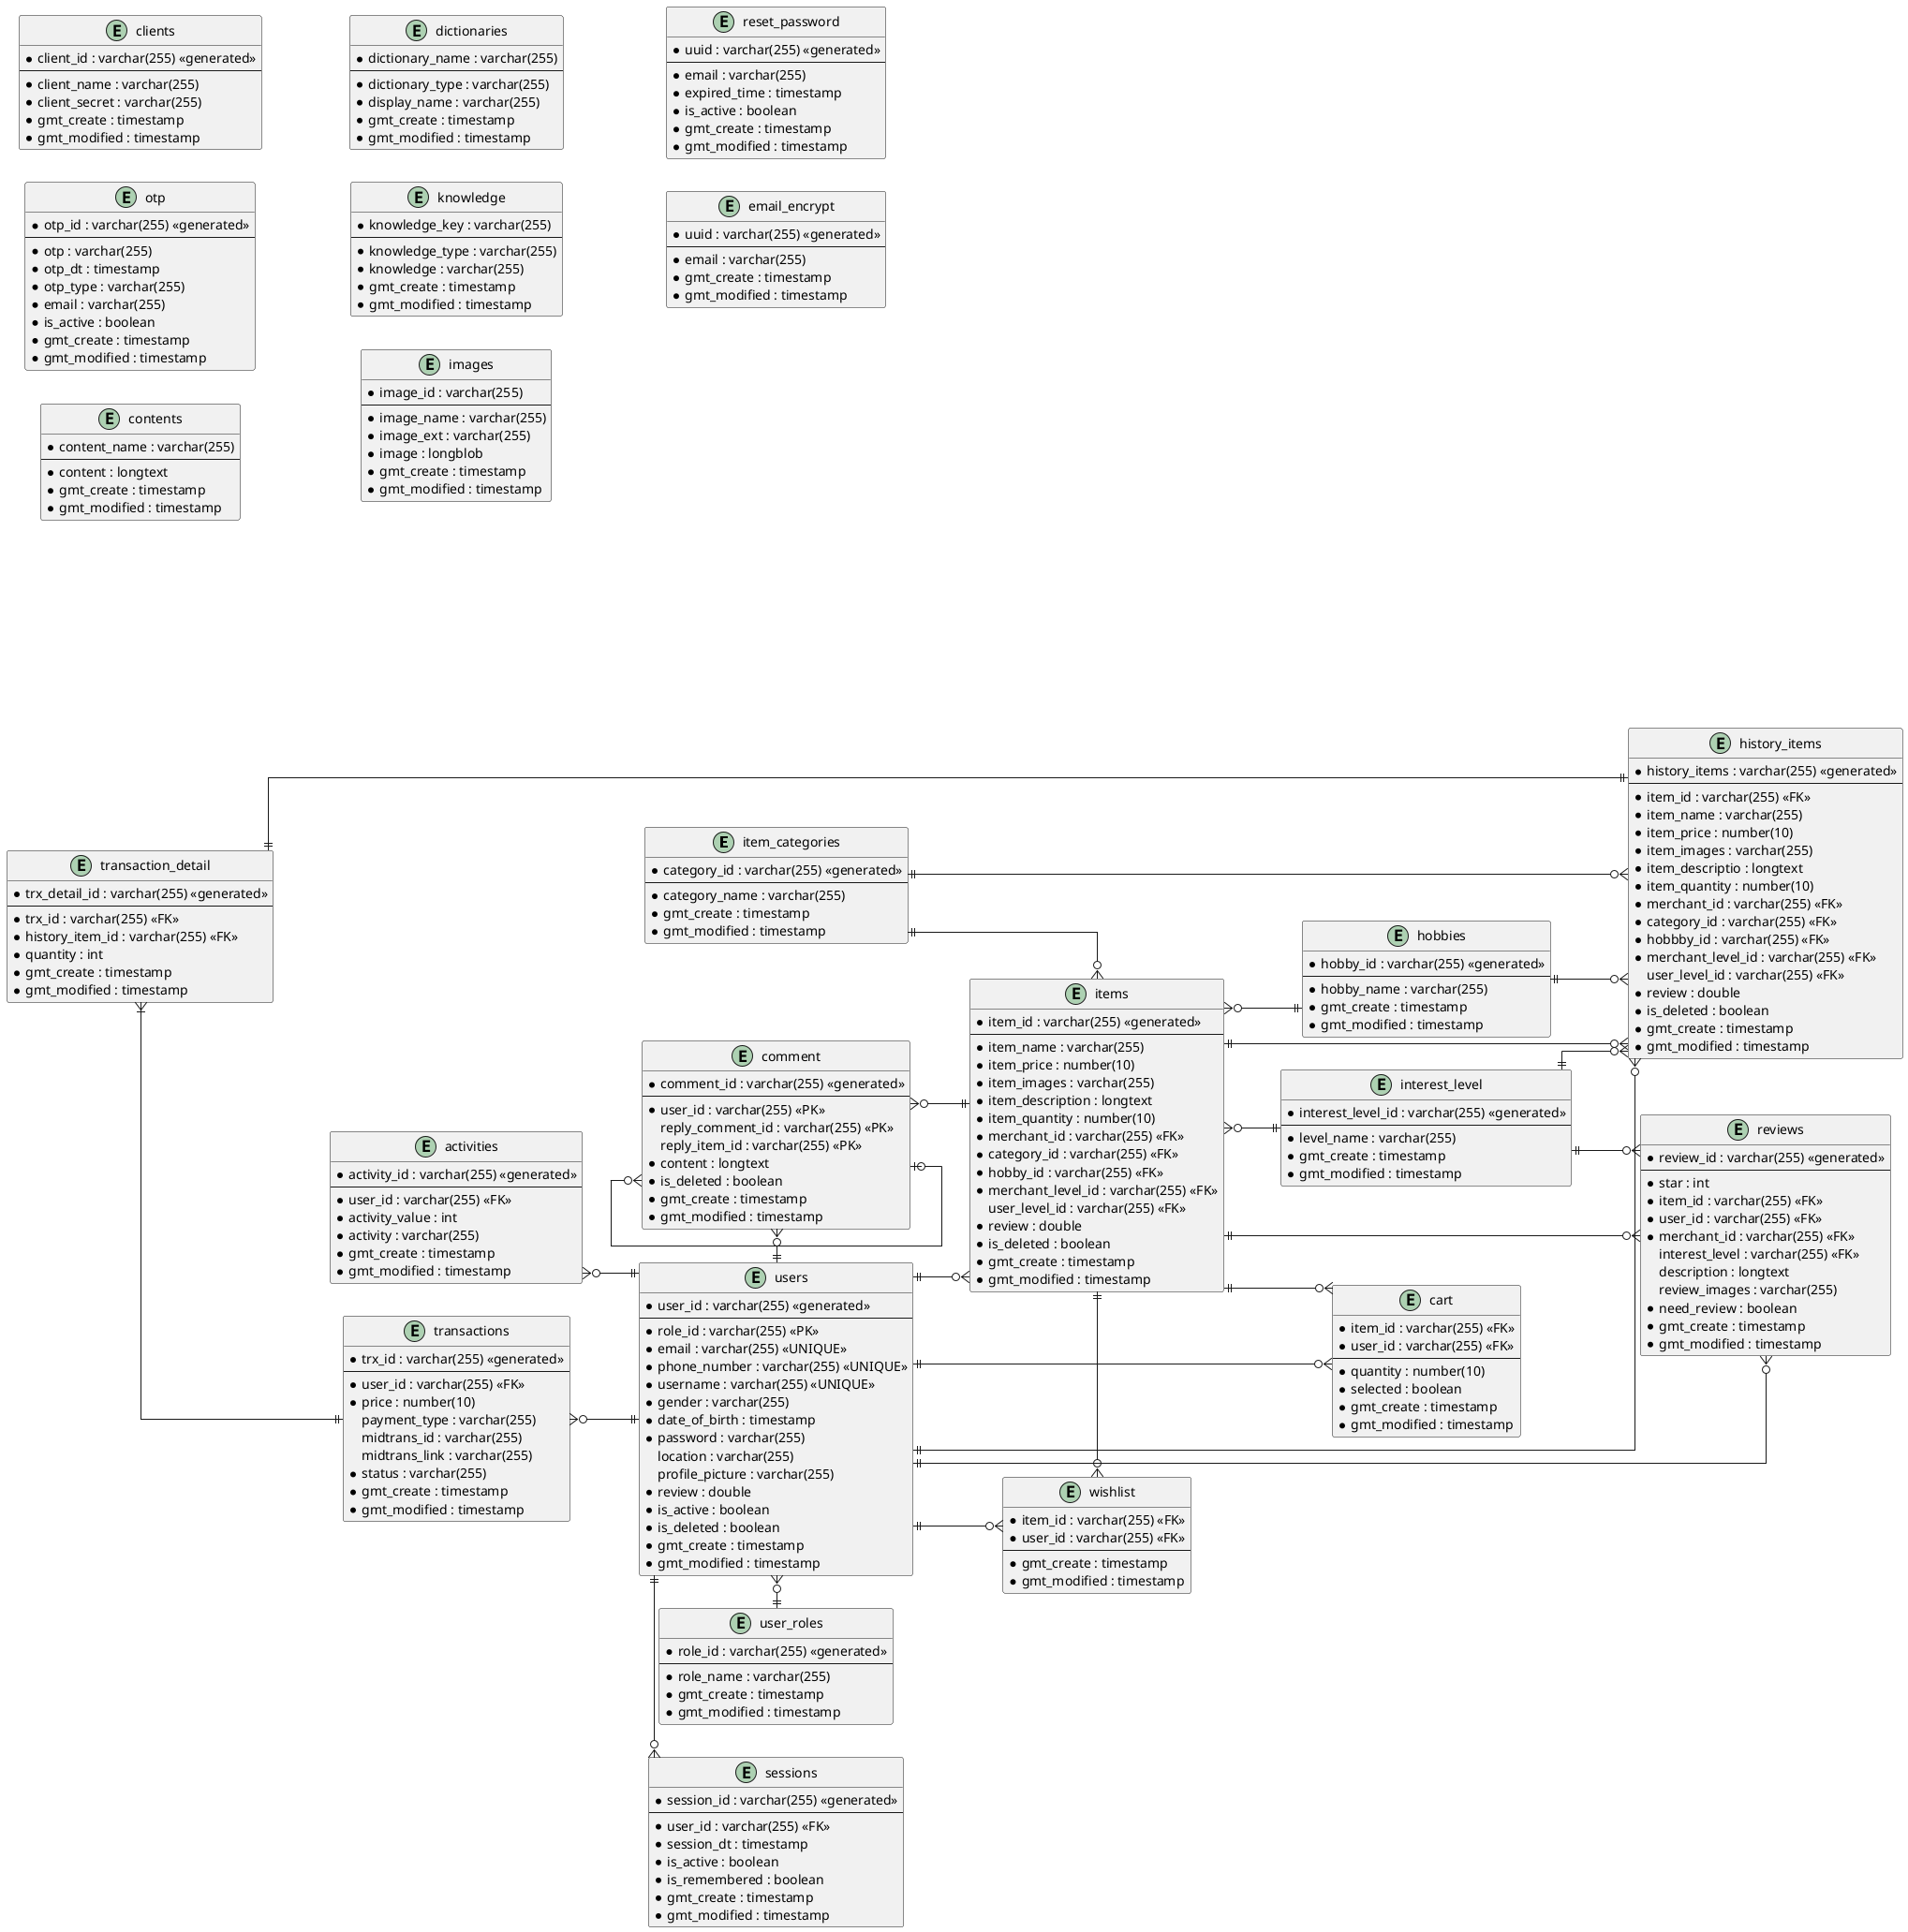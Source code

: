 @startuml erd

left to right direction
skinparam linetype ortho

entity item_categories {
    * category_id : varchar(255) <<generated>>
    --
    * category_name : varchar(255)
    * gmt_create : timestamp
    * gmt_modified : timestamp
}

entity hobbies {
    * hobby_id : varchar(255) <<generated>>
    --
    * hobby_name : varchar(255)
    * gmt_create : timestamp
    * gmt_modified : timestamp
}

entity interest_level {
    * interest_level_id : varchar(255) <<generated>>
    --
    * level_name : varchar(255)
    * gmt_create : timestamp
    * gmt_modified : timestamp
}

entity user_roles {
    * role_id : varchar(255) <<generated>>
    --
    * role_name : varchar(255)
    * gmt_create : timestamp
    * gmt_modified : timestamp
}

entity users {
    * user_id : varchar(255) <<generated>>
    --
    * role_id : varchar(255) <<PK>>
    * email : varchar(255) <<UNIQUE>>
    * phone_number : varchar(255) <<UNIQUE>>
    * username : varchar(255) <<UNIQUE>>
    * gender : varchar(255)
    * date_of_birth : timestamp
    * password : varchar(255)
      location : varchar(255)
      profile_picture : varchar(255)
    * review : double
    * is_active : boolean
    * is_deleted : boolean
    * gmt_create : timestamp
    * gmt_modified : timestamp
}

entity items {
    * item_id : varchar(255) <<generated>>
    --
    * item_name : varchar(255)
    * item_price : number(10)
    * item_images : varchar(255)
    * item_description : longtext
    * item_quantity : number(10)
    * merchant_id : varchar(255) <<FK>>
    * category_id : varchar(255) <<FK>>
    * hobby_id : varchar(255) <<FK>>
    * merchant_level_id : varchar(255) <<FK>>
      user_level_id : varchar(255) <<FK>>
    * review : double
    * is_deleted : boolean
    * gmt_create : timestamp
    * gmt_modified : timestamp
}

entity history_items {
    * history_items : varchar(255) <<generated>>
    --
    * item_id : varchar(255) <<FK>>
    * item_name : varchar(255)
    * item_price : number(10)
    * item_images : varchar(255)
    * item_descriptio : longtext
    * item_quantity : number(10)
    * merchant_id : varchar(255) <<FK>>
    * category_id : varchar(255) <<FK>>
    * hobbby_id : varchar(255) <<FK>>
    * merchant_level_id : varchar(255) <<FK>>
      user_level_id : varchar(255) <<FK>>
    * review : double
    * is_deleted : boolean
    * gmt_create : timestamp
    * gmt_modified : timestamp
}

entity sessions {
    * session_id : varchar(255) <<generated>>
    --
    * user_id : varchar(255) <<FK>>
    * session_dt : timestamp
    * is_active : boolean
    * is_remembered : boolean
    * gmt_create : timestamp
    * gmt_modified : timestamp
}

entity cart {
    * item_id : varchar(255) <<FK>>
    * user_id : varchar(255) <<FK>>
    --
    * quantity : number(10)
    * selected : boolean
    * gmt_create : timestamp
    * gmt_modified : timestamp
}

entity transactions {
    * trx_id : varchar(255) <<generated>>
    --
    * user_id : varchar(255) <<FK>>
    * price : number(10)
      payment_type : varchar(255)
      midtrans_id : varchar(255)
      midtrans_link : varchar(255)
    * status : varchar(255)
    * gmt_create : timestamp
    * gmt_modified : timestamp
}

entity transaction_detail{
    * trx_detail_id : varchar(255) <<generated>>
    --
    * trx_id : varchar(255) <<FK>>
    * history_item_id : varchar(255) <<FK>>
    * quantity : int 
    * gmt_create : timestamp
    * gmt_modified : timestamp
}

entity wishlist {
    * item_id : varchar(255) <<FK>>
    * user_id : varchar(255) <<FK>>
    --
    * gmt_create : timestamp
    * gmt_modified : timestamp
}

entity reviews {
    * review_id : varchar(255) <<generated>>
    --
    * star : int
    * item_id : varchar(255) <<FK>>
    * user_id : varchar(255) <<FK>>
    * merchant_id : varchar(255) <<FK>>
      interest_level : varchar(255) <<FK>>
      description : longtext
      review_images : varchar(255)
    * need_review : boolean
    * gmt_create : timestamp
    * gmt_modified : timestamp
}

entity comment {
    * comment_id : varchar(255) <<generated>>
    --
    * user_id : varchar(255) <<PK>>
      reply_comment_id : varchar(255) <<PK>>
      reply_item_id : varchar(255) <<PK>>
    * content : longtext
    * is_deleted : boolean
    * gmt_create : timestamp
    * gmt_modified : timestamp
}

entity clients {
    * client_id : varchar(255) <<generated>>
    --
    * client_name : varchar(255)
    * client_secret : varchar(255)
    * gmt_create : timestamp
    * gmt_modified : timestamp
}

entity otp {
    * otp_id : varchar(255) <<generated>>
    --
    * otp : varchar(255) 
    * otp_dt : timestamp
    * otp_type : varchar(255)
    * email : varchar(255)
    * is_active : boolean
    * gmt_create : timestamp
    * gmt_modified : timestamp
}

entity contents {
    * content_name : varchar(255)
    --
    * content : longtext
    * gmt_create : timestamp
    * gmt_modified : timestamp
}

entity dictionaries {
    * dictionary_name : varchar(255)
    --
    * dictionary_type : varchar(255)
    * display_name : varchar(255)
    * gmt_create : timestamp
    * gmt_modified : timestamp
}

entity activities {
    * activity_id : varchar(255) <<generated>>
    --
    * user_id : varchar(255) <<FK>>
    * activity_value : int
    * activity : varchar(255)
    * gmt_create : timestamp
    * gmt_modified : timestamp
}

entity knowledge {
    * knowledge_key : varchar(255)
    --
    * knowledge_type : varchar(255)
    * knowledge : varchar(255)
    * gmt_create : timestamp
    * gmt_modified : timestamp
}

entity images {
    * image_id : varchar(255)
    --
    * image_name : varchar(255)
    * image_ext : varchar(255)
    * image : longblob
    * gmt_create : timestamp
    * gmt_modified : timestamp
}

entity reset_password {
    * uuid : varchar(255) <<generated>>
    --
    * email : varchar(255)
    * expired_time : timestamp
    * is_active : boolean
    * gmt_create : timestamp
    * gmt_modified : timestamp
}

entity email_encrypt{
    * uuid : varchar(255) <<generated>>
    --
    * email : varchar(255) 
    * gmt_create : timestamp
    * gmt_modified : timestamp
}

users }o-|| user_roles

items }o--|| hobbies
items }o--|| interest_level
item_categories ||--o{ items
users ||--o{ items

items ||-o{ history_items

item_categories ||--o{ history_items
hobbies ||--o{ history_items
interest_level ||--o{ history_items
users ||--o{ history_items

users ||-o{ sessions

items ||--o{ cart
users ||--o{ cart
' cart }o-|| users

' users ||--o{ transactions
transactions }o--|| users
transaction_detail }|--|| transactions
' transactions ||-|{ transaction_detail

transaction_detail ||--|| history_items

items ||-o{ wishlist
users ||-o{ wishlist

reviews }o-|| users
reviews }o-|| items
interest_level ||--o{ reviews

comment }o--o| comment
comment }o-|| users
comment }o-|| items

activities }o--|| users

@enduml
